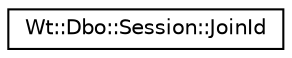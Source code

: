 digraph "Graphical Class Hierarchy"
{
 // LATEX_PDF_SIZE
  edge [fontname="Helvetica",fontsize="10",labelfontname="Helvetica",labelfontsize="10"];
  node [fontname="Helvetica",fontsize="10",shape=record];
  rankdir="LR";
  Node0 [label="Wt::Dbo::Session::JoinId",height=0.2,width=0.4,color="black", fillcolor="white", style="filled",URL="$structWt_1_1Dbo_1_1Session_1_1JoinId.html",tooltip=" "];
}
